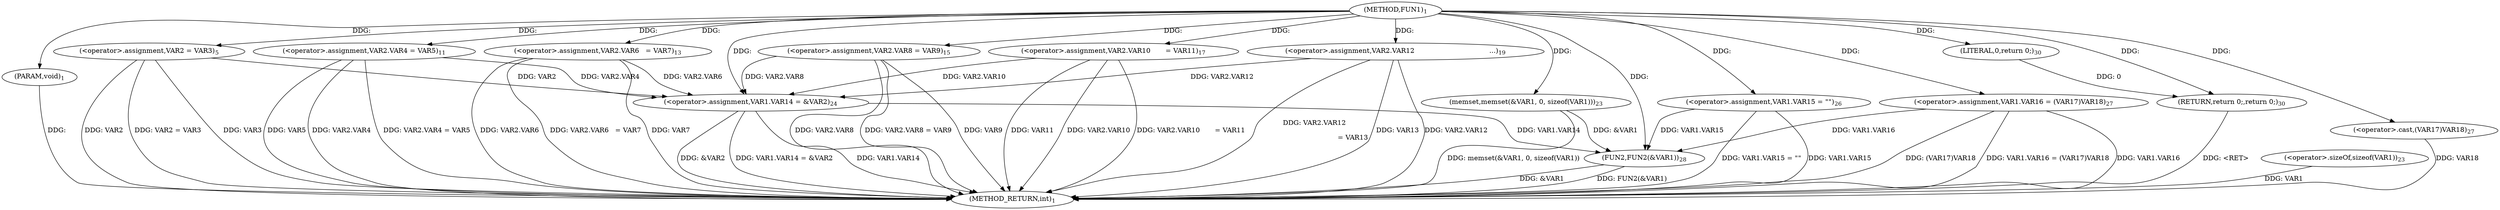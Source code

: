 digraph "FUN1" {  
"8" [label = <(METHOD,FUN1)<SUB>1</SUB>> ]
"70" [label = <(METHOD_RETURN,int)<SUB>1</SUB>> ]
"9" [label = <(PARAM,void)<SUB>1</SUB>> ]
"13" [label = <(&lt;operator&gt;.assignment,VAR2 = VAR3)<SUB>5</SUB>> ]
"16" [label = <(&lt;operator&gt;.assignment,VAR2.VAR4 = VAR5)<SUB>11</SUB>> ]
"21" [label = <(&lt;operator&gt;.assignment,VAR2.VAR6   = VAR7)<SUB>13</SUB>> ]
"26" [label = <(&lt;operator&gt;.assignment,VAR2.VAR8 = VAR9)<SUB>15</SUB>> ]
"31" [label = <(&lt;operator&gt;.assignment,VAR2.VAR10       = VAR11)<SUB>17</SUB>> ]
"36" [label = <(&lt;operator&gt;.assignment,VAR2.VAR12

                                   ...)<SUB>19</SUB>> ]
"41" [label = <(memset,memset(&amp;VAR1, 0, sizeof(VAR1)))<SUB>23</SUB>> ]
"47" [label = <(&lt;operator&gt;.assignment,VAR1.VAR14 = &amp;VAR2)<SUB>24</SUB>> ]
"53" [label = <(&lt;operator&gt;.assignment,VAR1.VAR15 = &quot;&quot;)<SUB>26</SUB>> ]
"58" [label = <(&lt;operator&gt;.assignment,VAR1.VAR16 = (VAR17)VAR18)<SUB>27</SUB>> ]
"65" [label = <(FUN2,FUN2(&amp;VAR1))<SUB>28</SUB>> ]
"68" [label = <(RETURN,return 0;,return 0;)<SUB>30</SUB>> ]
"69" [label = <(LITERAL,0,return 0;)<SUB>30</SUB>> ]
"45" [label = <(&lt;operator&gt;.sizeOf,sizeof(VAR1))<SUB>23</SUB>> ]
"62" [label = <(&lt;operator&gt;.cast,(VAR17)VAR18)<SUB>27</SUB>> ]
  "68" -> "70"  [ label = "DDG: &lt;RET&gt;"] 
  "9" -> "70"  [ label = "DDG: "] 
  "13" -> "70"  [ label = "DDG: VAR2"] 
  "13" -> "70"  [ label = "DDG: VAR2 = VAR3"] 
  "16" -> "70"  [ label = "DDG: VAR2.VAR4"] 
  "16" -> "70"  [ label = "DDG: VAR2.VAR4 = VAR5"] 
  "21" -> "70"  [ label = "DDG: VAR2.VAR6"] 
  "21" -> "70"  [ label = "DDG: VAR2.VAR6   = VAR7"] 
  "26" -> "70"  [ label = "DDG: VAR2.VAR8"] 
  "26" -> "70"  [ label = "DDG: VAR2.VAR8 = VAR9"] 
  "31" -> "70"  [ label = "DDG: VAR2.VAR10"] 
  "31" -> "70"  [ label = "DDG: VAR2.VAR10       = VAR11"] 
  "36" -> "70"  [ label = "DDG: VAR2.VAR12"] 
  "36" -> "70"  [ label = "DDG: VAR2.VAR12

                                    = VAR13"] 
  "45" -> "70"  [ label = "DDG: VAR1"] 
  "41" -> "70"  [ label = "DDG: memset(&amp;VAR1, 0, sizeof(VAR1))"] 
  "47" -> "70"  [ label = "DDG: VAR1.VAR14"] 
  "47" -> "70"  [ label = "DDG: &amp;VAR2"] 
  "47" -> "70"  [ label = "DDG: VAR1.VAR14 = &amp;VAR2"] 
  "53" -> "70"  [ label = "DDG: VAR1.VAR15"] 
  "53" -> "70"  [ label = "DDG: VAR1.VAR15 = &quot;&quot;"] 
  "58" -> "70"  [ label = "DDG: VAR1.VAR16"] 
  "58" -> "70"  [ label = "DDG: (VAR17)VAR18"] 
  "58" -> "70"  [ label = "DDG: VAR1.VAR16 = (VAR17)VAR18"] 
  "65" -> "70"  [ label = "DDG: &amp;VAR1"] 
  "65" -> "70"  [ label = "DDG: FUN2(&amp;VAR1)"] 
  "16" -> "70"  [ label = "DDG: VAR5"] 
  "36" -> "70"  [ label = "DDG: VAR13"] 
  "26" -> "70"  [ label = "DDG: VAR9"] 
  "13" -> "70"  [ label = "DDG: VAR3"] 
  "31" -> "70"  [ label = "DDG: VAR11"] 
  "21" -> "70"  [ label = "DDG: VAR7"] 
  "62" -> "70"  [ label = "DDG: VAR18"] 
  "8" -> "9"  [ label = "DDG: "] 
  "8" -> "13"  [ label = "DDG: "] 
  "8" -> "16"  [ label = "DDG: "] 
  "8" -> "21"  [ label = "DDG: "] 
  "8" -> "26"  [ label = "DDG: "] 
  "8" -> "31"  [ label = "DDG: "] 
  "8" -> "36"  [ label = "DDG: "] 
  "13" -> "47"  [ label = "DDG: VAR2"] 
  "16" -> "47"  [ label = "DDG: VAR2.VAR4"] 
  "21" -> "47"  [ label = "DDG: VAR2.VAR6"] 
  "26" -> "47"  [ label = "DDG: VAR2.VAR8"] 
  "31" -> "47"  [ label = "DDG: VAR2.VAR10"] 
  "36" -> "47"  [ label = "DDG: VAR2.VAR12"] 
  "8" -> "47"  [ label = "DDG: "] 
  "8" -> "53"  [ label = "DDG: "] 
  "8" -> "58"  [ label = "DDG: "] 
  "69" -> "68"  [ label = "DDG: 0"] 
  "8" -> "68"  [ label = "DDG: "] 
  "8" -> "41"  [ label = "DDG: "] 
  "41" -> "65"  [ label = "DDG: &amp;VAR1"] 
  "47" -> "65"  [ label = "DDG: VAR1.VAR14"] 
  "53" -> "65"  [ label = "DDG: VAR1.VAR15"] 
  "58" -> "65"  [ label = "DDG: VAR1.VAR16"] 
  "8" -> "65"  [ label = "DDG: "] 
  "8" -> "69"  [ label = "DDG: "] 
  "8" -> "62"  [ label = "DDG: "] 
}
